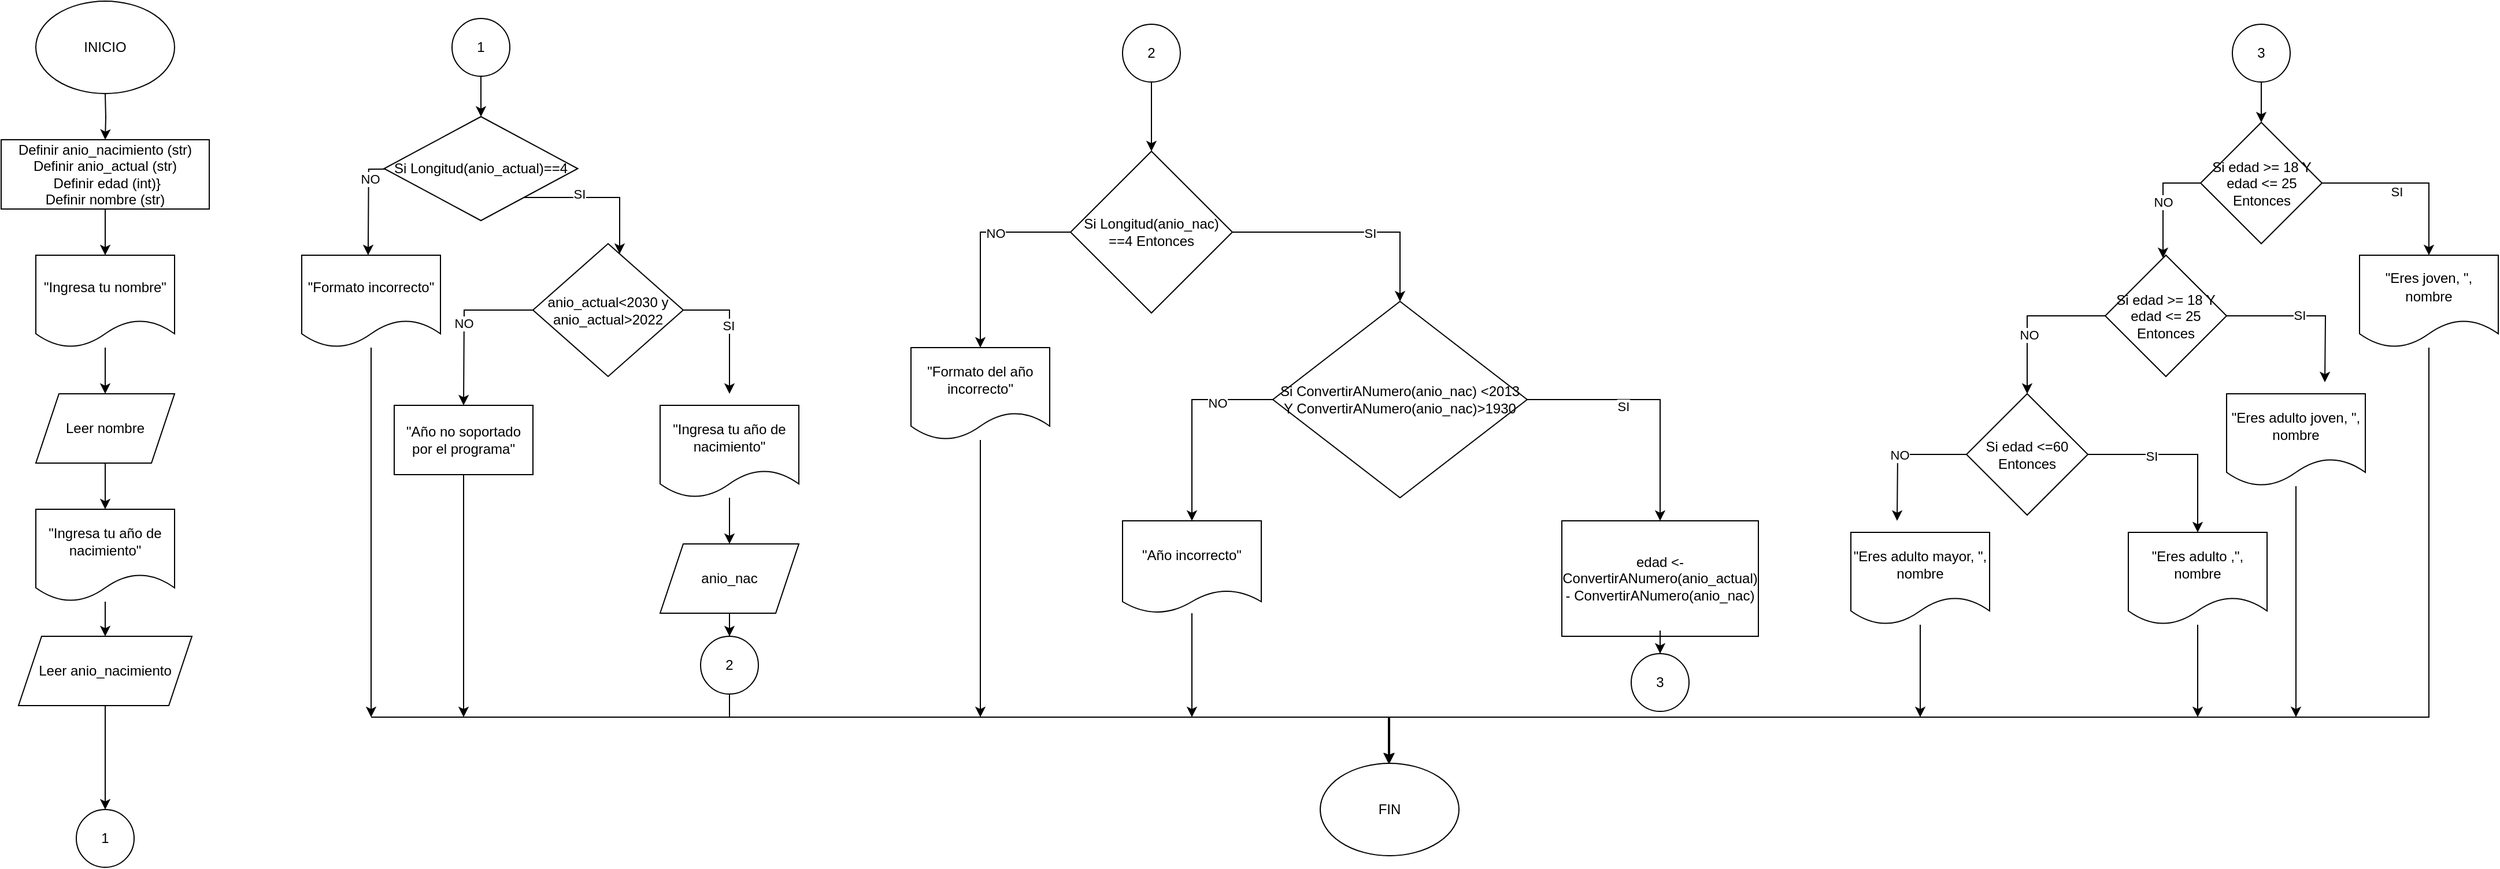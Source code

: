 <mxfile version="21.3.7">
  <diagram id="K65Dgq98m6DMW3GN8jfR" name="Page-1">
    <mxGraphModel dx="3875" dy="2540" grid="1" gridSize="10" guides="1" tooltips="1" connect="1" arrows="1" fold="1" page="1" pageScale="1" pageWidth="827" pageHeight="1169" math="0" shadow="0">
      <root>
        <mxCell id="0" />
        <mxCell id="1" parent="0" />
        <mxCell id="cu4d29wNpSvkfQEVk_QO-3" value="" style="edgeStyle=orthogonalEdgeStyle;rounded=0;orthogonalLoop=1;jettySize=auto;html=1;" parent="1" edge="1">
          <mxGeometry relative="1" as="geometry">
            <mxPoint x="130" y="100" as="sourcePoint" />
            <mxPoint x="130" y="140" as="targetPoint" />
          </mxGeometry>
        </mxCell>
        <mxCell id="cu4d29wNpSvkfQEVk_QO-4" value="INICIO" style="ellipse;whiteSpace=wrap;html=1;" parent="1" vertex="1">
          <mxGeometry x="70" y="20" width="120" height="80" as="geometry" />
        </mxCell>
        <mxCell id="cu4d29wNpSvkfQEVk_QO-7" value="" style="edgeStyle=orthogonalEdgeStyle;rounded=0;orthogonalLoop=1;jettySize=auto;html=1;" parent="1" source="cu4d29wNpSvkfQEVk_QO-5" edge="1">
          <mxGeometry relative="1" as="geometry">
            <mxPoint x="130" y="240" as="targetPoint" />
          </mxGeometry>
        </mxCell>
        <mxCell id="cu4d29wNpSvkfQEVk_QO-5" value="Definir anio_nacimiento (str)&lt;br&gt;Definir anio_actual (str)&lt;br&gt;&amp;nbsp;Definir edad (int)}&lt;br&gt;Definir nombre (str)" style="rounded=0;whiteSpace=wrap;html=1;" parent="1" vertex="1">
          <mxGeometry x="40" y="140" width="180" height="60" as="geometry" />
        </mxCell>
        <mxCell id="cu4d29wNpSvkfQEVk_QO-9" value="" style="edgeStyle=orthogonalEdgeStyle;rounded=0;orthogonalLoop=1;jettySize=auto;html=1;" parent="1" source="cu4d29wNpSvkfQEVk_QO-6" target="cu4d29wNpSvkfQEVk_QO-8" edge="1">
          <mxGeometry relative="1" as="geometry" />
        </mxCell>
        <mxCell id="cu4d29wNpSvkfQEVk_QO-6" value="&quot;Ingresa tu nombre&quot;" style="shape=document;whiteSpace=wrap;html=1;boundedLbl=1;rounded=0;" parent="1" vertex="1">
          <mxGeometry x="70" y="240" width="120" height="80" as="geometry" />
        </mxCell>
        <mxCell id="cu4d29wNpSvkfQEVk_QO-11" value="" style="edgeStyle=orthogonalEdgeStyle;rounded=0;orthogonalLoop=1;jettySize=auto;html=1;" parent="1" source="cu4d29wNpSvkfQEVk_QO-8" target="cu4d29wNpSvkfQEVk_QO-10" edge="1">
          <mxGeometry relative="1" as="geometry" />
        </mxCell>
        <mxCell id="cu4d29wNpSvkfQEVk_QO-8" value="Leer nombre" style="shape=parallelogram;perimeter=parallelogramPerimeter;whiteSpace=wrap;html=1;fixedSize=1;rounded=0;" parent="1" vertex="1">
          <mxGeometry x="70" y="360" width="120" height="60" as="geometry" />
        </mxCell>
        <mxCell id="cu4d29wNpSvkfQEVk_QO-13" value="" style="edgeStyle=orthogonalEdgeStyle;rounded=0;orthogonalLoop=1;jettySize=auto;html=1;" parent="1" source="cu4d29wNpSvkfQEVk_QO-10" target="cu4d29wNpSvkfQEVk_QO-12" edge="1">
          <mxGeometry relative="1" as="geometry" />
        </mxCell>
        <mxCell id="cu4d29wNpSvkfQEVk_QO-10" value="&quot;Ingresa tu año de nacimiento&quot;" style="shape=document;whiteSpace=wrap;html=1;boundedLbl=1;rounded=0;" parent="1" vertex="1">
          <mxGeometry x="70" y="460" width="120" height="80" as="geometry" />
        </mxCell>
        <mxCell id="cu4d29wNpSvkfQEVk_QO-15" value="" style="edgeStyle=orthogonalEdgeStyle;rounded=0;orthogonalLoop=1;jettySize=auto;html=1;" parent="1" source="cu4d29wNpSvkfQEVk_QO-12" target="cu4d29wNpSvkfQEVk_QO-14" edge="1">
          <mxGeometry relative="1" as="geometry" />
        </mxCell>
        <mxCell id="cu4d29wNpSvkfQEVk_QO-12" value="Leer anio_nacimiento" style="shape=parallelogram;perimeter=parallelogramPerimeter;whiteSpace=wrap;html=1;fixedSize=1;rounded=0;" parent="1" vertex="1">
          <mxGeometry x="55" y="570" width="150" height="60" as="geometry" />
        </mxCell>
        <mxCell id="cu4d29wNpSvkfQEVk_QO-14" value="1" style="ellipse;whiteSpace=wrap;html=1;rounded=0;" parent="1" vertex="1">
          <mxGeometry x="105" y="720" width="50" height="50" as="geometry" />
        </mxCell>
        <mxCell id="cu4d29wNpSvkfQEVk_QO-19" value="" style="edgeStyle=orthogonalEdgeStyle;rounded=0;orthogonalLoop=1;jettySize=auto;html=1;" parent="1" source="cu4d29wNpSvkfQEVk_QO-17" target="cu4d29wNpSvkfQEVk_QO-18" edge="1">
          <mxGeometry relative="1" as="geometry" />
        </mxCell>
        <mxCell id="cu4d29wNpSvkfQEVk_QO-17" value="1" style="ellipse;whiteSpace=wrap;html=1;rounded=0;" parent="1" vertex="1">
          <mxGeometry x="430" y="35" width="50" height="50" as="geometry" />
        </mxCell>
        <mxCell id="cu4d29wNpSvkfQEVk_QO-23" value="" style="edgeStyle=orthogonalEdgeStyle;rounded=0;orthogonalLoop=1;jettySize=auto;html=1;" parent="1" source="cu4d29wNpSvkfQEVk_QO-18" target="cu4d29wNpSvkfQEVk_QO-22" edge="1">
          <mxGeometry relative="1" as="geometry">
            <Array as="points">
              <mxPoint x="575" y="190" />
            </Array>
          </mxGeometry>
        </mxCell>
        <mxCell id="cu4d29wNpSvkfQEVk_QO-28" value="SI" style="edgeLabel;html=1;align=center;verticalAlign=middle;resizable=0;points=[];" parent="cu4d29wNpSvkfQEVk_QO-23" vertex="1" connectable="0">
          <mxGeometry x="-0.278" y="3" relative="1" as="geometry">
            <mxPoint as="offset" />
          </mxGeometry>
        </mxCell>
        <mxCell id="cu4d29wNpSvkfQEVk_QO-27" value="" style="edgeStyle=orthogonalEdgeStyle;rounded=0;orthogonalLoop=1;jettySize=auto;html=1;" parent="1" edge="1">
          <mxGeometry relative="1" as="geometry">
            <mxPoint x="455.1" y="164.976" as="sourcePoint" />
            <mxPoint x="357.429" y="240" as="targetPoint" />
          </mxGeometry>
        </mxCell>
        <mxCell id="cu4d29wNpSvkfQEVk_QO-29" value="NO" style="edgeLabel;html=1;align=center;verticalAlign=middle;resizable=0;points=[];" parent="cu4d29wNpSvkfQEVk_QO-27" vertex="1" connectable="0">
          <mxGeometry x="0.227" y="1" relative="1" as="geometry">
            <mxPoint as="offset" />
          </mxGeometry>
        </mxCell>
        <mxCell id="cu4d29wNpSvkfQEVk_QO-18" value="Si Longitud(anio_actual)==4" style="rhombus;whiteSpace=wrap;html=1;rounded=0;" parent="1" vertex="1">
          <mxGeometry x="371.25" y="120" width="167.5" height="90" as="geometry" />
        </mxCell>
        <mxCell id="PefOKs7_hd-h3DFkcoEL-1" value="NO" style="edgeStyle=orthogonalEdgeStyle;rounded=0;orthogonalLoop=1;jettySize=auto;html=1;" edge="1" parent="1" source="cu4d29wNpSvkfQEVk_QO-22">
          <mxGeometry relative="1" as="geometry">
            <mxPoint x="440" y="370" as="targetPoint" />
          </mxGeometry>
        </mxCell>
        <mxCell id="PefOKs7_hd-h3DFkcoEL-3" value="" style="edgeStyle=orthogonalEdgeStyle;rounded=0;orthogonalLoop=1;jettySize=auto;html=1;" edge="1" parent="1" source="cu4d29wNpSvkfQEVk_QO-22">
          <mxGeometry relative="1" as="geometry">
            <mxPoint x="670.0" y="360.0" as="targetPoint" />
            <Array as="points">
              <mxPoint x="670" y="287" />
            </Array>
          </mxGeometry>
        </mxCell>
        <mxCell id="PefOKs7_hd-h3DFkcoEL-4" value="SI" style="edgeLabel;html=1;align=center;verticalAlign=middle;resizable=0;points=[];" vertex="1" connectable="0" parent="PefOKs7_hd-h3DFkcoEL-3">
          <mxGeometry x="-0.045" y="-1" relative="1" as="geometry">
            <mxPoint as="offset" />
          </mxGeometry>
        </mxCell>
        <mxCell id="cu4d29wNpSvkfQEVk_QO-22" value="anio_actual&amp;lt;2030 y anio_actual&amp;gt;2022" style="rhombus;whiteSpace=wrap;html=1;rounded=0;" parent="1" vertex="1">
          <mxGeometry x="500" y="230" width="130" height="115" as="geometry" />
        </mxCell>
        <mxCell id="PefOKs7_hd-h3DFkcoEL-61" style="edgeStyle=orthogonalEdgeStyle;rounded=0;orthogonalLoop=1;jettySize=auto;html=1;" edge="1" parent="1" source="cu4d29wNpSvkfQEVk_QO-30">
          <mxGeometry relative="1" as="geometry">
            <mxPoint x="440" y="640" as="targetPoint" />
          </mxGeometry>
        </mxCell>
        <mxCell id="cu4d29wNpSvkfQEVk_QO-30" value="&quot;Año no soportado por el programa&quot;" style="whiteSpace=wrap;html=1;rounded=0;" parent="1" vertex="1">
          <mxGeometry x="380" y="370" width="120" height="60" as="geometry" />
        </mxCell>
        <mxCell id="PefOKs7_hd-h3DFkcoEL-56" style="edgeStyle=orthogonalEdgeStyle;rounded=0;orthogonalLoop=1;jettySize=auto;html=1;" edge="1" parent="1" source="PefOKs7_hd-h3DFkcoEL-12">
          <mxGeometry relative="1" as="geometry">
            <mxPoint x="1240" y="680" as="targetPoint" />
            <Array as="points">
              <mxPoint x="360" y="640" />
              <mxPoint x="1240" y="640" />
              <mxPoint x="1240" y="680" />
            </Array>
          </mxGeometry>
        </mxCell>
        <mxCell id="PefOKs7_hd-h3DFkcoEL-60" style="edgeStyle=orthogonalEdgeStyle;rounded=0;orthogonalLoop=1;jettySize=auto;html=1;" edge="1" parent="1" source="PefOKs7_hd-h3DFkcoEL-5">
          <mxGeometry relative="1" as="geometry">
            <mxPoint x="360" y="640" as="targetPoint" />
          </mxGeometry>
        </mxCell>
        <mxCell id="PefOKs7_hd-h3DFkcoEL-5" value="&quot;Formato incorrecto&quot;" style="shape=document;whiteSpace=wrap;html=1;boundedLbl=1;" vertex="1" parent="1">
          <mxGeometry x="300" y="240" width="120" height="80" as="geometry" />
        </mxCell>
        <mxCell id="PefOKs7_hd-h3DFkcoEL-8" value="" style="edgeStyle=orthogonalEdgeStyle;rounded=0;orthogonalLoop=1;jettySize=auto;html=1;" edge="1" parent="1" source="PefOKs7_hd-h3DFkcoEL-6" target="PefOKs7_hd-h3DFkcoEL-7">
          <mxGeometry relative="1" as="geometry" />
        </mxCell>
        <mxCell id="PefOKs7_hd-h3DFkcoEL-6" value="&quot;Ingresa tu año de nacimiento&quot;" style="shape=document;whiteSpace=wrap;html=1;boundedLbl=1;" vertex="1" parent="1">
          <mxGeometry x="610" y="370" width="120" height="80" as="geometry" />
        </mxCell>
        <mxCell id="PefOKs7_hd-h3DFkcoEL-10" value="" style="edgeStyle=orthogonalEdgeStyle;rounded=0;orthogonalLoop=1;jettySize=auto;html=1;entryX=0.5;entryY=0;entryDx=0;entryDy=0;" edge="1" parent="1" source="PefOKs7_hd-h3DFkcoEL-7" target="PefOKs7_hd-h3DFkcoEL-12">
          <mxGeometry relative="1" as="geometry">
            <mxPoint x="670" y="610" as="targetPoint" />
          </mxGeometry>
        </mxCell>
        <mxCell id="PefOKs7_hd-h3DFkcoEL-7" value="anio_nac" style="shape=parallelogram;perimeter=parallelogramPerimeter;whiteSpace=wrap;html=1;fixedSize=1;" vertex="1" parent="1">
          <mxGeometry x="610" y="490" width="120" height="60" as="geometry" />
        </mxCell>
        <mxCell id="PefOKs7_hd-h3DFkcoEL-15" value="" style="edgeStyle=orthogonalEdgeStyle;rounded=0;orthogonalLoop=1;jettySize=auto;html=1;" edge="1" parent="1" source="PefOKs7_hd-h3DFkcoEL-13" target="PefOKs7_hd-h3DFkcoEL-14">
          <mxGeometry relative="1" as="geometry" />
        </mxCell>
        <mxCell id="PefOKs7_hd-h3DFkcoEL-13" value="2" style="ellipse;whiteSpace=wrap;html=1;rounded=0;" vertex="1" parent="1">
          <mxGeometry x="1010" y="40" width="50" height="50" as="geometry" />
        </mxCell>
        <mxCell id="PefOKs7_hd-h3DFkcoEL-17" value="" style="edgeStyle=orthogonalEdgeStyle;rounded=0;orthogonalLoop=1;jettySize=auto;html=1;" edge="1" parent="1" source="PefOKs7_hd-h3DFkcoEL-14" target="PefOKs7_hd-h3DFkcoEL-16">
          <mxGeometry relative="1" as="geometry" />
        </mxCell>
        <mxCell id="PefOKs7_hd-h3DFkcoEL-18" value="NO" style="edgeLabel;html=1;align=center;verticalAlign=middle;resizable=0;points=[];" vertex="1" connectable="0" parent="PefOKs7_hd-h3DFkcoEL-17">
          <mxGeometry x="-0.263" y="1" relative="1" as="geometry">
            <mxPoint as="offset" />
          </mxGeometry>
        </mxCell>
        <mxCell id="PefOKs7_hd-h3DFkcoEL-20" value="" style="edgeStyle=orthogonalEdgeStyle;rounded=0;orthogonalLoop=1;jettySize=auto;html=1;" edge="1" parent="1" source="PefOKs7_hd-h3DFkcoEL-14" target="PefOKs7_hd-h3DFkcoEL-19">
          <mxGeometry relative="1" as="geometry">
            <Array as="points">
              <mxPoint x="1250" y="220" />
            </Array>
          </mxGeometry>
        </mxCell>
        <mxCell id="PefOKs7_hd-h3DFkcoEL-22" value="SI" style="edgeLabel;html=1;align=center;verticalAlign=middle;resizable=0;points=[];" vertex="1" connectable="0" parent="PefOKs7_hd-h3DFkcoEL-20">
          <mxGeometry x="0.158" y="-1" relative="1" as="geometry">
            <mxPoint as="offset" />
          </mxGeometry>
        </mxCell>
        <mxCell id="PefOKs7_hd-h3DFkcoEL-14" value="Si Longitud(anio_nac) ==4 Entonces" style="rhombus;whiteSpace=wrap;html=1;rounded=0;" vertex="1" parent="1">
          <mxGeometry x="965" y="150" width="140" height="140" as="geometry" />
        </mxCell>
        <mxCell id="PefOKs7_hd-h3DFkcoEL-62" style="edgeStyle=orthogonalEdgeStyle;rounded=0;orthogonalLoop=1;jettySize=auto;html=1;" edge="1" parent="1" source="PefOKs7_hd-h3DFkcoEL-16">
          <mxGeometry relative="1" as="geometry">
            <mxPoint x="887" y="640" as="targetPoint" />
          </mxGeometry>
        </mxCell>
        <mxCell id="PefOKs7_hd-h3DFkcoEL-16" value="&quot;Formato del año incorrecto&quot;" style="shape=document;whiteSpace=wrap;html=1;boundedLbl=1;rounded=0;" vertex="1" parent="1">
          <mxGeometry x="827" y="320" width="120" height="80" as="geometry" />
        </mxCell>
        <mxCell id="PefOKs7_hd-h3DFkcoEL-24" value="" style="edgeStyle=orthogonalEdgeStyle;rounded=0;orthogonalLoop=1;jettySize=auto;html=1;" edge="1" parent="1" source="PefOKs7_hd-h3DFkcoEL-19" target="PefOKs7_hd-h3DFkcoEL-23">
          <mxGeometry relative="1" as="geometry" />
        </mxCell>
        <mxCell id="PefOKs7_hd-h3DFkcoEL-27" value="NO" style="edgeLabel;html=1;align=center;verticalAlign=middle;resizable=0;points=[];" vertex="1" connectable="0" parent="PefOKs7_hd-h3DFkcoEL-24">
          <mxGeometry x="-0.455" y="3" relative="1" as="geometry">
            <mxPoint x="-1" as="offset" />
          </mxGeometry>
        </mxCell>
        <mxCell id="PefOKs7_hd-h3DFkcoEL-26" value="" style="edgeStyle=orthogonalEdgeStyle;rounded=0;orthogonalLoop=1;jettySize=auto;html=1;" edge="1" parent="1" source="PefOKs7_hd-h3DFkcoEL-19" target="PefOKs7_hd-h3DFkcoEL-25">
          <mxGeometry relative="1" as="geometry" />
        </mxCell>
        <mxCell id="PefOKs7_hd-h3DFkcoEL-28" value="SI" style="edgeLabel;html=1;align=center;verticalAlign=middle;resizable=0;points=[];" vertex="1" connectable="0" parent="PefOKs7_hd-h3DFkcoEL-26">
          <mxGeometry x="-0.235" y="-6" relative="1" as="geometry">
            <mxPoint x="-1" as="offset" />
          </mxGeometry>
        </mxCell>
        <mxCell id="PefOKs7_hd-h3DFkcoEL-19" value="Si ConvertirANumero(anio_nac) &amp;lt;2013 Y ConvertirANumero(anio_nac)&amp;gt;1930" style="rhombus;whiteSpace=wrap;html=1;rounded=0;" vertex="1" parent="1">
          <mxGeometry x="1140" y="280" width="220" height="170" as="geometry" />
        </mxCell>
        <mxCell id="PefOKs7_hd-h3DFkcoEL-63" style="edgeStyle=orthogonalEdgeStyle;rounded=0;orthogonalLoop=1;jettySize=auto;html=1;" edge="1" parent="1" source="PefOKs7_hd-h3DFkcoEL-23">
          <mxGeometry relative="1" as="geometry">
            <mxPoint x="1070" y="640" as="targetPoint" />
          </mxGeometry>
        </mxCell>
        <mxCell id="PefOKs7_hd-h3DFkcoEL-23" value="&quot;Año incorrecto&quot;" style="shape=document;whiteSpace=wrap;html=1;boundedLbl=1;rounded=0;size=0.25;" vertex="1" parent="1">
          <mxGeometry x="1010" y="470" width="120" height="80" as="geometry" />
        </mxCell>
        <mxCell id="PefOKs7_hd-h3DFkcoEL-25" value="edad &amp;lt;- ConvertirANumero(anio_actual) - ConvertirANumero(anio_nac)" style="rounded=0;whiteSpace=wrap;html=1;" vertex="1" parent="1">
          <mxGeometry x="1390" y="470" width="170" height="100" as="geometry" />
        </mxCell>
        <mxCell id="PefOKs7_hd-h3DFkcoEL-34" value="" style="edgeStyle=orthogonalEdgeStyle;rounded=0;orthogonalLoop=1;jettySize=auto;html=1;" edge="1" parent="1" source="PefOKs7_hd-h3DFkcoEL-32" target="PefOKs7_hd-h3DFkcoEL-33">
          <mxGeometry relative="1" as="geometry" />
        </mxCell>
        <mxCell id="PefOKs7_hd-h3DFkcoEL-32" value="3" style="ellipse;whiteSpace=wrap;html=1;rounded=0;" vertex="1" parent="1">
          <mxGeometry x="1970" y="40" width="50" height="50" as="geometry" />
        </mxCell>
        <mxCell id="PefOKs7_hd-h3DFkcoEL-36" value="" style="edgeStyle=orthogonalEdgeStyle;rounded=0;hachureGap=4;orthogonalLoop=1;jettySize=auto;html=1;fontFamily=Helvetica;fontSize=16;" edge="1" parent="1" source="PefOKs7_hd-h3DFkcoEL-33" target="PefOKs7_hd-h3DFkcoEL-35">
          <mxGeometry relative="1" as="geometry" />
        </mxCell>
        <mxCell id="PefOKs7_hd-h3DFkcoEL-39" value="SI" style="edgeLabel;html=1;align=center;verticalAlign=middle;resizable=0;points=[];" vertex="1" connectable="0" parent="PefOKs7_hd-h3DFkcoEL-36">
          <mxGeometry x="-0.182" y="-7" relative="1" as="geometry">
            <mxPoint x="1" as="offset" />
          </mxGeometry>
        </mxCell>
        <mxCell id="PefOKs7_hd-h3DFkcoEL-38" value="NO" style="edgeStyle=orthogonalEdgeStyle;rounded=0;orthogonalLoop=1;jettySize=auto;html=1;" edge="1" parent="1" source="PefOKs7_hd-h3DFkcoEL-33" target="PefOKs7_hd-h3DFkcoEL-37">
          <mxGeometry relative="1" as="geometry">
            <Array as="points">
              <mxPoint x="1910" y="177" />
            </Array>
          </mxGeometry>
        </mxCell>
        <mxCell id="PefOKs7_hd-h3DFkcoEL-33" value="Si edad &amp;gt;= 18 Y edad &amp;lt;= 25 Entonces" style="rhombus;whiteSpace=wrap;html=1;rounded=0;" vertex="1" parent="1">
          <mxGeometry x="1942.5" y="125" width="105" height="105" as="geometry" />
        </mxCell>
        <mxCell id="PefOKs7_hd-h3DFkcoEL-64" style="edgeStyle=orthogonalEdgeStyle;rounded=0;orthogonalLoop=1;jettySize=auto;html=1;entryX=0.5;entryY=0;entryDx=0;entryDy=0;" edge="1" parent="1" source="PefOKs7_hd-h3DFkcoEL-35" target="PefOKs7_hd-h3DFkcoEL-53">
          <mxGeometry relative="1" as="geometry">
            <Array as="points">
              <mxPoint x="2140" y="640" />
              <mxPoint x="1241" y="640" />
            </Array>
          </mxGeometry>
        </mxCell>
        <mxCell id="PefOKs7_hd-h3DFkcoEL-35" value="&lt;p style=&quot;font-size: 12px;&quot;&gt;&lt;font face=&quot;Helvetica&quot; style=&quot;font-size: 12px;&quot;&gt;&quot;Eres joven, &quot;, nombre&lt;/font&gt;&lt;/p&gt;" style="shape=document;whiteSpace=wrap;html=1;boundedLbl=1;rounded=0;hachureGap=4;fontFamily=Architects Daughter;fontSource=https%3A%2F%2Ffonts.googleapis.com%2Fcss%3Ffamily%3DArchitects%2BDaughter;fontSize=12;" vertex="1" parent="1">
          <mxGeometry x="2080" y="240" width="120" height="80" as="geometry" />
        </mxCell>
        <mxCell id="PefOKs7_hd-h3DFkcoEL-41" value="" style="edgeStyle=orthogonalEdgeStyle;rounded=0;orthogonalLoop=1;jettySize=auto;html=1;" edge="1" parent="1" source="PefOKs7_hd-h3DFkcoEL-37" target="PefOKs7_hd-h3DFkcoEL-40">
          <mxGeometry relative="1" as="geometry" />
        </mxCell>
        <mxCell id="PefOKs7_hd-h3DFkcoEL-46" value="NO&lt;br&gt;" style="edgeLabel;html=1;align=center;verticalAlign=middle;resizable=0;points=[];" vertex="1" connectable="0" parent="PefOKs7_hd-h3DFkcoEL-41">
          <mxGeometry x="0.244" y="1" relative="1" as="geometry">
            <mxPoint as="offset" />
          </mxGeometry>
        </mxCell>
        <mxCell id="PefOKs7_hd-h3DFkcoEL-44" style="edgeStyle=orthogonalEdgeStyle;rounded=0;orthogonalLoop=1;jettySize=auto;html=1;" edge="1" parent="1" source="PefOKs7_hd-h3DFkcoEL-37">
          <mxGeometry relative="1" as="geometry">
            <mxPoint x="2050.0" y="350" as="targetPoint" />
          </mxGeometry>
        </mxCell>
        <mxCell id="PefOKs7_hd-h3DFkcoEL-45" value="SI" style="edgeLabel;html=1;align=center;verticalAlign=middle;resizable=0;points=[];" vertex="1" connectable="0" parent="PefOKs7_hd-h3DFkcoEL-44">
          <mxGeometry x="-0.119" y="1" relative="1" as="geometry">
            <mxPoint as="offset" />
          </mxGeometry>
        </mxCell>
        <mxCell id="PefOKs7_hd-h3DFkcoEL-37" value="Si edad &amp;gt;= 18 Y edad &amp;lt;= 25 Entonces" style="rhombus;whiteSpace=wrap;html=1;rounded=0;" vertex="1" parent="1">
          <mxGeometry x="1860" y="240" width="105" height="105" as="geometry" />
        </mxCell>
        <mxCell id="PefOKs7_hd-h3DFkcoEL-50" style="edgeStyle=orthogonalEdgeStyle;rounded=0;orthogonalLoop=1;jettySize=auto;html=1;" edge="1" parent="1" source="PefOKs7_hd-h3DFkcoEL-40" target="PefOKs7_hd-h3DFkcoEL-48">
          <mxGeometry relative="1" as="geometry" />
        </mxCell>
        <mxCell id="PefOKs7_hd-h3DFkcoEL-51" value="SI" style="edgeLabel;html=1;align=center;verticalAlign=middle;resizable=0;points=[];" vertex="1" connectable="0" parent="PefOKs7_hd-h3DFkcoEL-50">
          <mxGeometry x="-0.33" y="-1" relative="1" as="geometry">
            <mxPoint as="offset" />
          </mxGeometry>
        </mxCell>
        <mxCell id="PefOKs7_hd-h3DFkcoEL-52" value="NO" style="edgeStyle=orthogonalEdgeStyle;rounded=0;orthogonalLoop=1;jettySize=auto;html=1;" edge="1" parent="1" source="PefOKs7_hd-h3DFkcoEL-40">
          <mxGeometry relative="1" as="geometry">
            <mxPoint x="1680" y="470" as="targetPoint" />
          </mxGeometry>
        </mxCell>
        <mxCell id="PefOKs7_hd-h3DFkcoEL-40" value="Si edad &amp;lt;=60 Entonces" style="rhombus;whiteSpace=wrap;html=1;rounded=0;" vertex="1" parent="1">
          <mxGeometry x="1740" y="360" width="105" height="105" as="geometry" />
        </mxCell>
        <mxCell id="PefOKs7_hd-h3DFkcoEL-65" style="edgeStyle=orthogonalEdgeStyle;rounded=0;orthogonalLoop=1;jettySize=auto;html=1;" edge="1" parent="1" source="PefOKs7_hd-h3DFkcoEL-43">
          <mxGeometry relative="1" as="geometry">
            <mxPoint x="2025" y="640" as="targetPoint" />
          </mxGeometry>
        </mxCell>
        <mxCell id="PefOKs7_hd-h3DFkcoEL-43" value="&quot;Eres adulto joven, &quot;, nombre" style="shape=document;whiteSpace=wrap;html=1;boundedLbl=1;" vertex="1" parent="1">
          <mxGeometry x="1965" y="360" width="120" height="80" as="geometry" />
        </mxCell>
        <mxCell id="PefOKs7_hd-h3DFkcoEL-66" style="edgeStyle=orthogonalEdgeStyle;rounded=0;orthogonalLoop=1;jettySize=auto;html=1;" edge="1" parent="1" source="PefOKs7_hd-h3DFkcoEL-48">
          <mxGeometry relative="1" as="geometry">
            <mxPoint x="1940" y="640" as="targetPoint" />
          </mxGeometry>
        </mxCell>
        <mxCell id="PefOKs7_hd-h3DFkcoEL-48" value="&quot;Eres adulto ,&quot;, nombre" style="shape=document;whiteSpace=wrap;html=1;boundedLbl=1;" vertex="1" parent="1">
          <mxGeometry x="1880" y="480" width="120" height="80" as="geometry" />
        </mxCell>
        <mxCell id="PefOKs7_hd-h3DFkcoEL-67" style="edgeStyle=orthogonalEdgeStyle;rounded=0;orthogonalLoop=1;jettySize=auto;html=1;" edge="1" parent="1" source="PefOKs7_hd-h3DFkcoEL-49">
          <mxGeometry relative="1" as="geometry">
            <mxPoint x="1700" y="640" as="targetPoint" />
          </mxGeometry>
        </mxCell>
        <mxCell id="PefOKs7_hd-h3DFkcoEL-49" value="&quot;Eres adulto mayor, &quot;, nombre" style="shape=document;whiteSpace=wrap;html=1;boundedLbl=1;" vertex="1" parent="1">
          <mxGeometry x="1640" y="480" width="120" height="80" as="geometry" />
        </mxCell>
        <mxCell id="PefOKs7_hd-h3DFkcoEL-53" value="FIN" style="ellipse;whiteSpace=wrap;html=1;" vertex="1" parent="1">
          <mxGeometry x="1181" y="680" width="120" height="80" as="geometry" />
        </mxCell>
        <mxCell id="PefOKs7_hd-h3DFkcoEL-12" value="2" style="ellipse;whiteSpace=wrap;html=1;rounded=0;" vertex="1" parent="1">
          <mxGeometry x="645" y="570" width="50" height="50" as="geometry" />
        </mxCell>
        <mxCell id="PefOKs7_hd-h3DFkcoEL-59" value="" style="edgeStyle=orthogonalEdgeStyle;rounded=0;orthogonalLoop=1;jettySize=auto;html=1;" edge="1" parent="1" source="PefOKs7_hd-h3DFkcoEL-25" target="PefOKs7_hd-h3DFkcoEL-31">
          <mxGeometry relative="1" as="geometry">
            <mxPoint x="1475" y="570" as="sourcePoint" />
            <mxPoint x="1475" y="710" as="targetPoint" />
          </mxGeometry>
        </mxCell>
        <mxCell id="PefOKs7_hd-h3DFkcoEL-31" value="3" style="ellipse;whiteSpace=wrap;html=1;rounded=0;" vertex="1" parent="1">
          <mxGeometry x="1450" y="585" width="50" height="50" as="geometry" />
        </mxCell>
      </root>
    </mxGraphModel>
  </diagram>
</mxfile>
